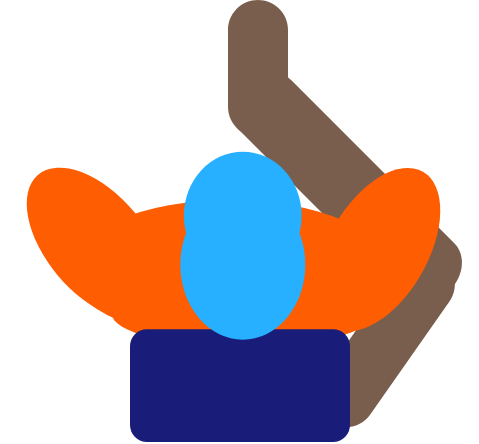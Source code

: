 <mxfile version="13.9.2" type="github"><diagram id="sQF0vDoIcSZjFASwgjCQ" name="Page-1"><mxGraphModel dx="1038" dy="575" grid="1" gridSize="10" guides="1" tooltips="1" connect="1" arrows="1" fold="1" page="1" pageScale="1" pageWidth="827" pageHeight="1169" math="0" shadow="0"><root><mxCell id="0"/><mxCell id="1" parent="0"/><mxCell id="7_qLz2KC2tYaVWEgI6d9-11" value="" style="shape=cylinder3;whiteSpace=wrap;html=1;boundedLbl=1;backgroundOutline=1;size=15;fillColor=#795E4E;strokeColor=none;rotation=35;" vertex="1" parent="1"><mxGeometry x="402.64" y="180.9" width="30" height="99.03" as="geometry"/></mxCell><mxCell id="7_qLz2KC2tYaVWEgI6d9-8" value="" style="shape=cylinder3;whiteSpace=wrap;html=1;boundedLbl=1;backgroundOutline=1;size=15;fontColor=#ffffff;strokeColor=none;fillColor=#795E4E;rotation=-45;" vertex="1" parent="1"><mxGeometry x="380.74" y="81.32" width="36.1" height="144.85" as="geometry"/></mxCell><mxCell id="7_qLz2KC2tYaVWEgI6d9-3" value="" style="ellipse;whiteSpace=wrap;html=1;rotation=-60;fillColor=#fe5d02;strokeColor=none;" vertex="1" parent="1"><mxGeometry x="369" y="160" width="90" height="49.69" as="geometry"/></mxCell><mxCell id="7_qLz2KC2tYaVWEgI6d9-4" value="" style="ellipse;whiteSpace=wrap;html=1;rotation=-130;fillColor=#FE5D02;strokeColor=none;" vertex="1" parent="1"><mxGeometry x="228" y="157" width="90" height="49.69" as="geometry"/></mxCell><mxCell id="7_qLz2KC2tYaVWEgI6d9-2" value="" style="ellipse;whiteSpace=wrap;html=1;fillColor=#fe5d02;strokeColor=none;" vertex="1" parent="1"><mxGeometry x="260" y="160" width="160" height="70" as="geometry"/></mxCell><mxCell id="7_qLz2KC2tYaVWEgI6d9-7" value="" style="ellipse;whiteSpace=wrap;html=1;rotation=0;fillColor=#fe5d02;strokeColor=none;" vertex="1" parent="1"><mxGeometry x="280.89" y="200" width="131" height="33.6" as="geometry"/></mxCell><mxCell id="7_qLz2KC2tYaVWEgI6d9-6" value="" style="ellipse;whiteSpace=wrap;html=1;rotation=-90;fillColor=#26B0FF;strokeColor=none;" vertex="1" parent="1"><mxGeometry x="314.43" y="138.35" width="63.92" height="58.9" as="geometry"/></mxCell><mxCell id="7_qLz2KC2tYaVWEgI6d9-9" value="" style="shape=cylinder3;whiteSpace=wrap;html=1;boundedLbl=1;backgroundOutline=1;size=15;fillColor=#795E4E;strokeColor=none;" vertex="1" parent="1"><mxGeometry x="339" y="60" width="30" height="68.35" as="geometry"/></mxCell><mxCell id="7_qLz2KC2tYaVWEgI6d9-10" value="" style="rounded=1;whiteSpace=wrap;html=1;strokeColor=none;fillColor=#191D79;" vertex="1" parent="1"><mxGeometry x="290" y="224.6" width="110" height="56.4" as="geometry"/></mxCell><mxCell id="7_qLz2KC2tYaVWEgI6d9-5" value="" style="ellipse;whiteSpace=wrap;html=1;rotation=-90;fillColor=#26B0FF;strokeColor=none;" vertex="1" parent="1"><mxGeometry x="308.9" y="161.1" width="75" height="62.5" as="geometry"/></mxCell></root></mxGraphModel></diagram></mxfile>